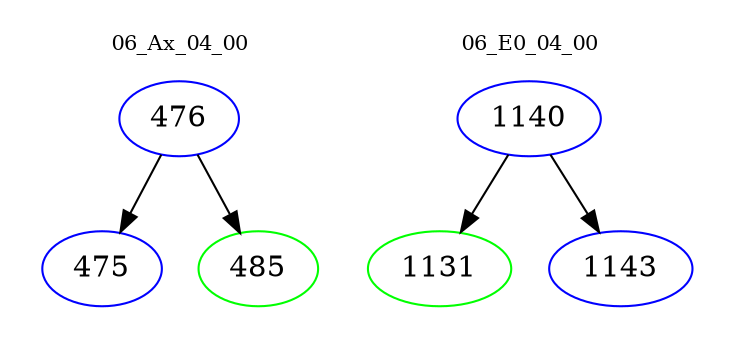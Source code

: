 digraph{
subgraph cluster_0 {
color = white
label = "06_Ax_04_00";
fontsize=10;
T0_476 [label="476", color="blue"]
T0_476 -> T0_475 [color="black"]
T0_475 [label="475", color="blue"]
T0_476 -> T0_485 [color="black"]
T0_485 [label="485", color="green"]
}
subgraph cluster_1 {
color = white
label = "06_E0_04_00";
fontsize=10;
T1_1140 [label="1140", color="blue"]
T1_1140 -> T1_1131 [color="black"]
T1_1131 [label="1131", color="green"]
T1_1140 -> T1_1143 [color="black"]
T1_1143 [label="1143", color="blue"]
}
}

